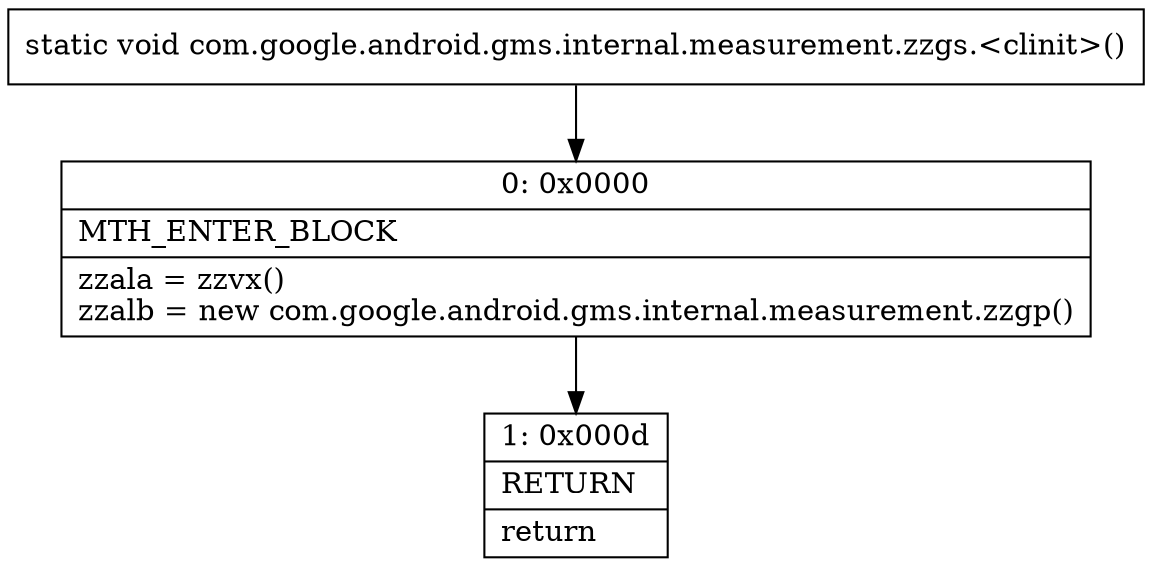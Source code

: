digraph "CFG forcom.google.android.gms.internal.measurement.zzgs.\<clinit\>()V" {
Node_0 [shape=record,label="{0\:\ 0x0000|MTH_ENTER_BLOCK\l|zzala = zzvx()\lzzalb = new com.google.android.gms.internal.measurement.zzgp()\l}"];
Node_1 [shape=record,label="{1\:\ 0x000d|RETURN\l|return\l}"];
MethodNode[shape=record,label="{static void com.google.android.gms.internal.measurement.zzgs.\<clinit\>() }"];
MethodNode -> Node_0;
Node_0 -> Node_1;
}

